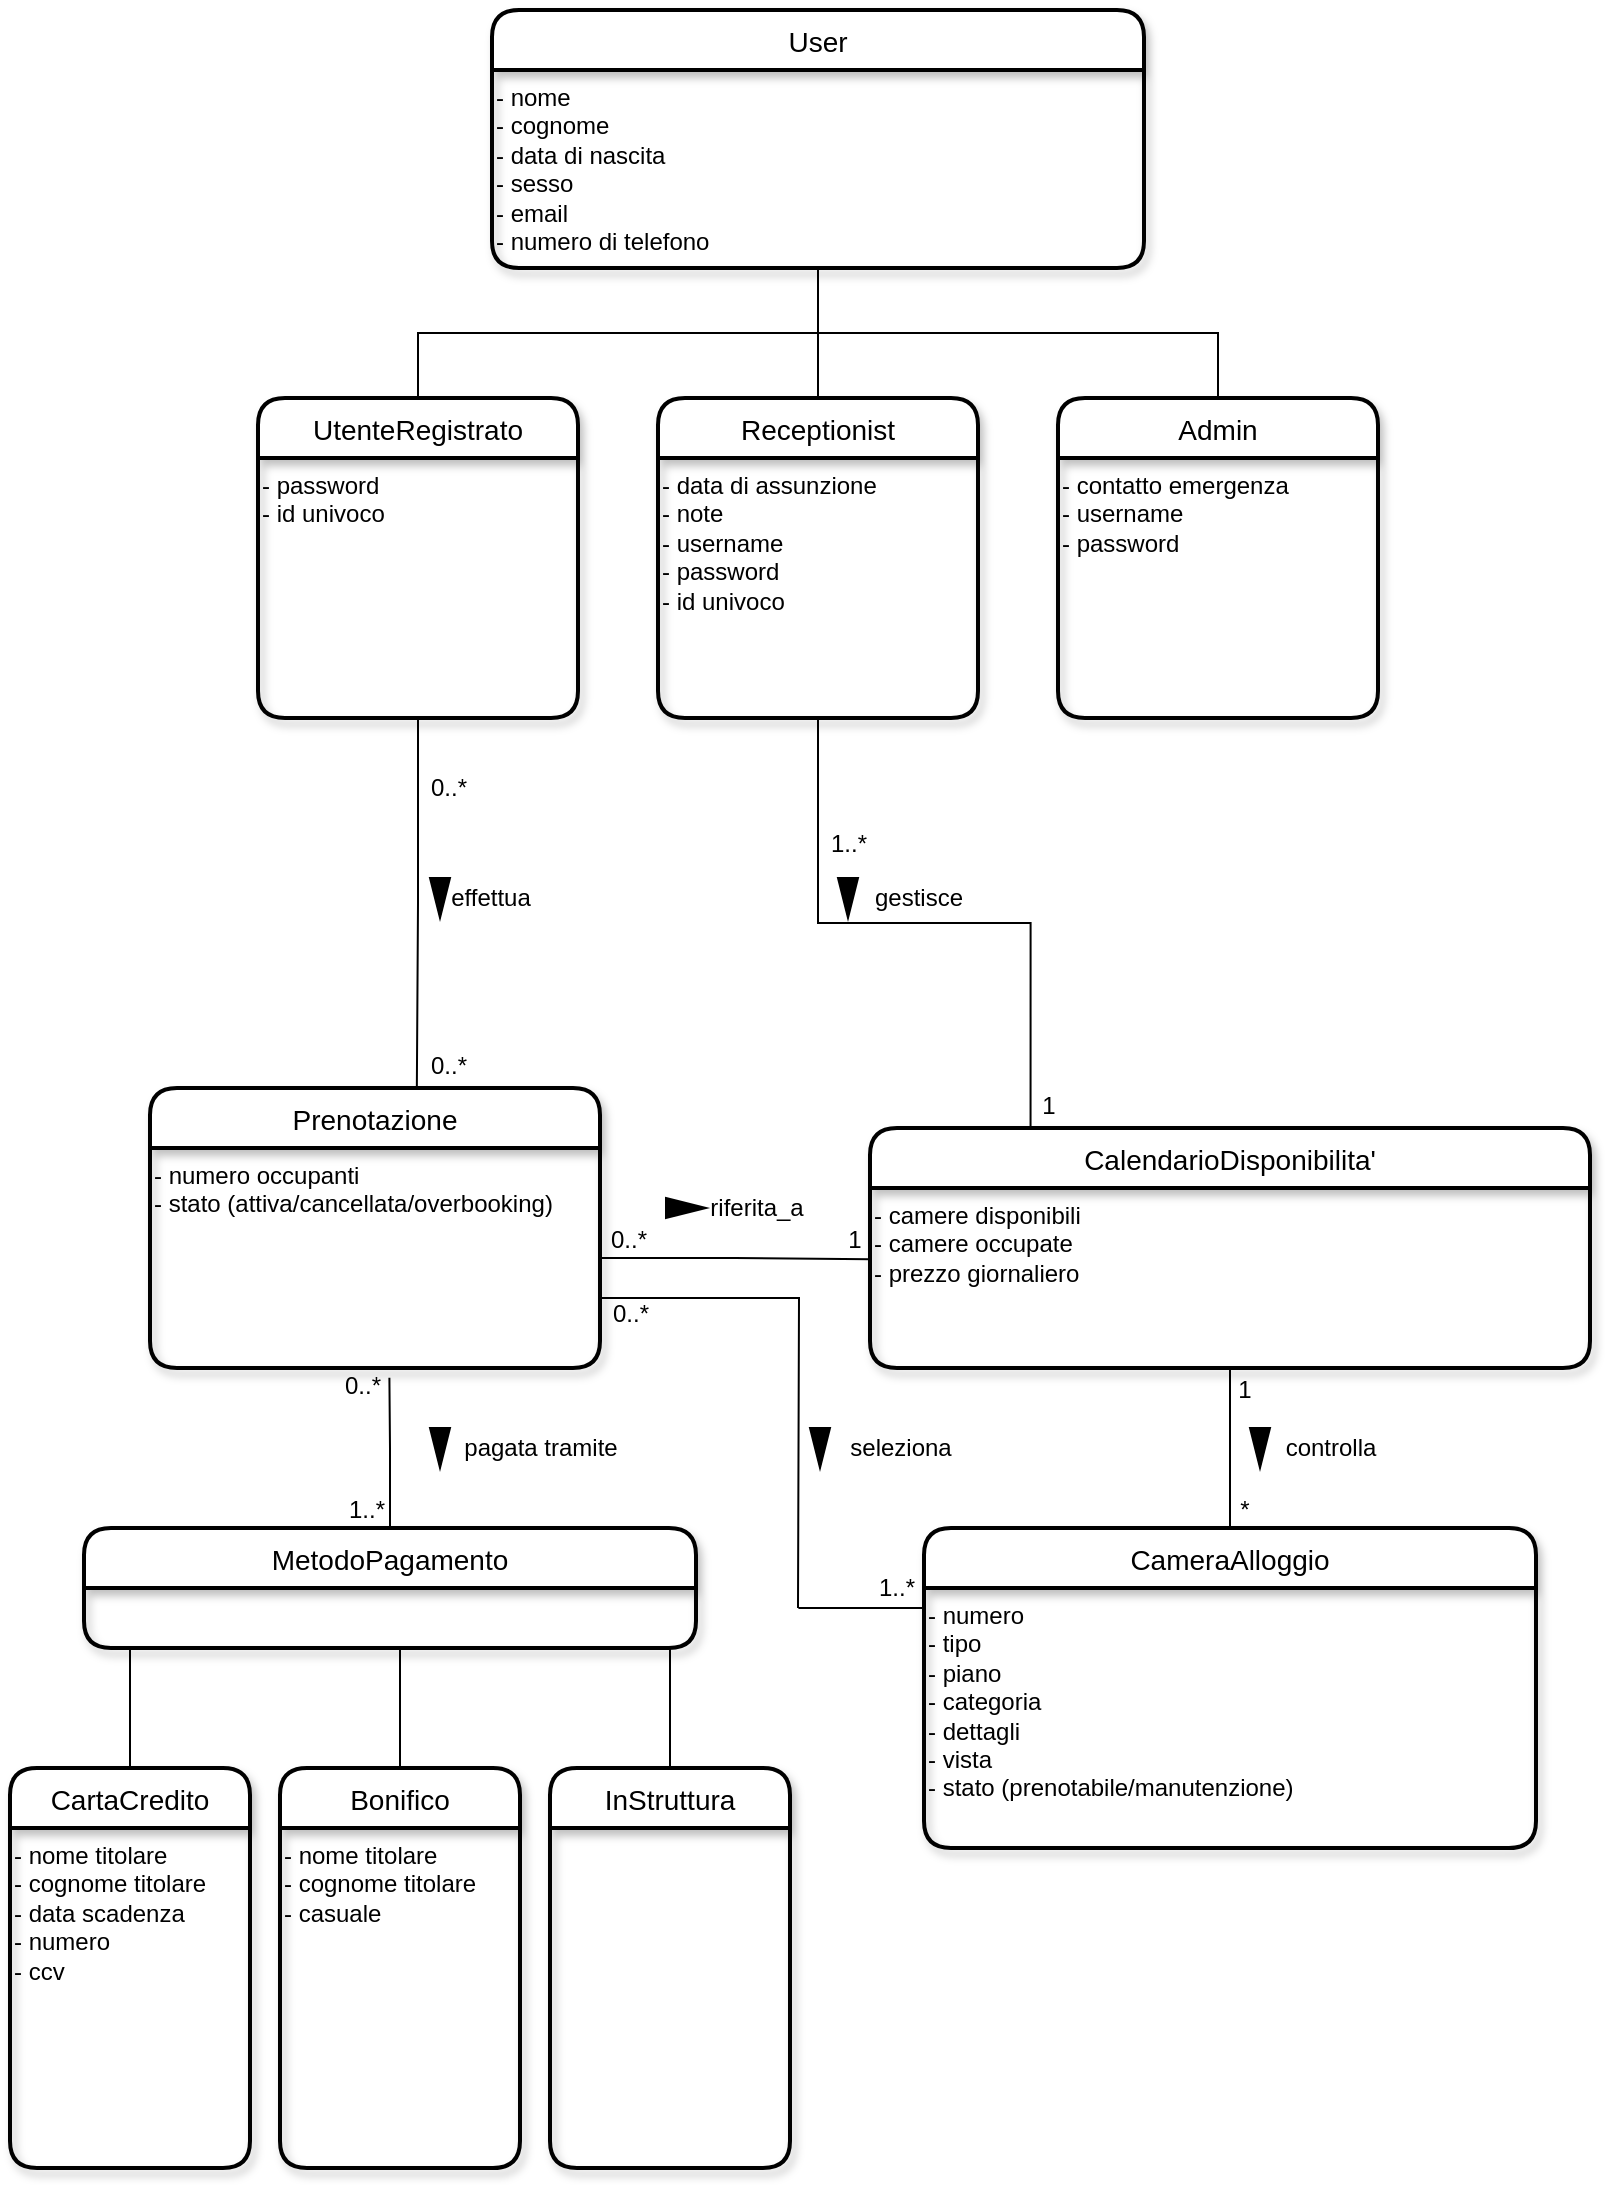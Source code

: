 <mxfile version="17.4.6" type="github">
  <diagram id="Lk_EI4CYU3kLC5U5zO_d" name="Page-1">
    <mxGraphModel dx="1038" dy="553" grid="0" gridSize="10" guides="1" tooltips="1" connect="1" arrows="1" fold="1" page="1" pageScale="1" pageWidth="827" pageHeight="1169" background="none" math="0" shadow="0">
      <root>
        <mxCell id="0" />
        <mxCell id="1" parent="0" />
        <mxCell id="JeV1txEWlBGmem2Ouphh-2" value="User" style="swimlane;childLayout=stackLayout;horizontal=1;startSize=30;horizontalStack=0;rounded=1;fontSize=14;fontStyle=0;strokeWidth=2;resizeParent=0;resizeLast=1;shadow=1;dashed=0;align=center;gradientColor=none;" parent="1" vertex="1">
          <mxGeometry x="260" y="72" width="326" height="129" as="geometry">
            <mxRectangle x="334" y="40" width="70" height="30" as="alternateBounds" />
          </mxGeometry>
        </mxCell>
        <mxCell id="fF6uDWlk83DuF6IXU6-m-5" value="&lt;span&gt;- nome&lt;/span&gt;&lt;br&gt;&lt;span&gt;- cognome&lt;/span&gt;&lt;br&gt;&lt;span&gt;- data di nascita&lt;/span&gt;&lt;br&gt;&lt;span&gt;- sesso&lt;/span&gt;&lt;br&gt;&lt;span&gt;- email&lt;/span&gt;&lt;br&gt;&lt;span&gt;- numero di telefono&lt;/span&gt;" style="text;html=1;align=left;verticalAlign=top;resizable=0;points=[];autosize=1;strokeColor=none;fillColor=none;" parent="JeV1txEWlBGmem2Ouphh-2" vertex="1">
          <mxGeometry y="30" width="326" height="99" as="geometry" />
        </mxCell>
        <mxCell id="l8wX_0Qu8CBymqKlJUEb-30" style="edgeStyle=orthogonalEdgeStyle;rounded=0;orthogonalLoop=1;jettySize=auto;html=1;exitX=0.5;exitY=0;exitDx=0;exitDy=0;entryX=0.5;entryY=1;entryDx=0;entryDy=0;endArrow=none;endFill=0;" parent="1" source="JeV1txEWlBGmem2Ouphh-8" target="JeV1txEWlBGmem2Ouphh-2" edge="1">
          <mxGeometry relative="1" as="geometry" />
        </mxCell>
        <mxCell id="l8wX_0Qu8CBymqKlJUEb-31" style="edgeStyle=orthogonalEdgeStyle;rounded=0;orthogonalLoop=1;jettySize=auto;html=1;exitX=0.5;exitY=0;exitDx=0;exitDy=0;entryX=0.5;entryY=1;entryDx=0;entryDy=0;endArrow=none;endFill=0;" parent="1" source="JeV1txEWlBGmem2Ouphh-9" target="JeV1txEWlBGmem2Ouphh-2" edge="1">
          <mxGeometry relative="1" as="geometry" />
        </mxCell>
        <mxCell id="JeV1txEWlBGmem2Ouphh-9" value="Receptionist" style="swimlane;childLayout=stackLayout;horizontal=1;startSize=30;horizontalStack=0;rounded=1;fontSize=14;fontStyle=0;strokeWidth=2;resizeParent=0;resizeLast=1;shadow=1;dashed=0;align=center;gradientColor=none;" parent="1" vertex="1">
          <mxGeometry x="343" y="266" width="160" height="160" as="geometry" />
        </mxCell>
        <mxCell id="MB48RITWyxrm8_n9HD4J-6" value="- data di assunzione&lt;br&gt;- note&lt;br&gt;- username&lt;br&gt;- password&lt;br&gt;- id univoco" style="text;html=1;align=left;verticalAlign=top;resizable=0;points=[];autosize=1;strokeColor=none;fillColor=none;" parent="JeV1txEWlBGmem2Ouphh-9" vertex="1">
          <mxGeometry y="30" width="160" height="130" as="geometry" />
        </mxCell>
        <mxCell id="l8wX_0Qu8CBymqKlJUEb-32" style="edgeStyle=orthogonalEdgeStyle;rounded=0;orthogonalLoop=1;jettySize=auto;html=1;exitX=0.5;exitY=0;exitDx=0;exitDy=0;entryX=0.5;entryY=1;entryDx=0;entryDy=0;endArrow=none;endFill=0;" parent="1" source="JeV1txEWlBGmem2Ouphh-10" target="JeV1txEWlBGmem2Ouphh-2" edge="1">
          <mxGeometry relative="1" as="geometry" />
        </mxCell>
        <mxCell id="JeV1txEWlBGmem2Ouphh-10" value="Admin" style="swimlane;childLayout=stackLayout;horizontal=1;startSize=30;horizontalStack=0;rounded=1;fontSize=14;fontStyle=0;strokeWidth=2;resizeParent=0;resizeLast=1;shadow=1;dashed=0;align=center;gradientColor=none;" parent="1" vertex="1">
          <mxGeometry x="543" y="266" width="160" height="160" as="geometry" />
        </mxCell>
        <mxCell id="MB48RITWyxrm8_n9HD4J-7" value="- contatto emergenza&lt;br&gt;- username&lt;br&gt;- password" style="text;html=1;align=left;verticalAlign=top;resizable=0;points=[];autosize=1;strokeColor=none;fillColor=none;" parent="JeV1txEWlBGmem2Ouphh-10" vertex="1">
          <mxGeometry y="30" width="160" height="130" as="geometry" />
        </mxCell>
        <mxCell id="GMa8dljinRbpCNh-_MKq-5" style="edgeStyle=orthogonalEdgeStyle;rounded=0;orthogonalLoop=1;jettySize=auto;html=1;exitX=0;exitY=0.25;exitDx=0;exitDy=0;endArrow=none;endFill=0;" edge="1" parent="1" source="JeV1txEWlBGmem2Ouphh-17">
          <mxGeometry relative="1" as="geometry">
            <mxPoint x="413.2" y="871" as="targetPoint" />
          </mxGeometry>
        </mxCell>
        <mxCell id="JeV1txEWlBGmem2Ouphh-17" value="CameraAlloggio" style="swimlane;childLayout=stackLayout;horizontal=1;startSize=30;horizontalStack=0;rounded=1;fontSize=14;fontStyle=0;strokeWidth=2;resizeParent=0;resizeLast=1;shadow=1;dashed=0;align=center;gradientColor=none;" parent="1" vertex="1">
          <mxGeometry x="476" y="831" width="306" height="160" as="geometry" />
        </mxCell>
        <mxCell id="l8wX_0Qu8CBymqKlJUEb-41" value="- numero&lt;br&gt;- tipo&amp;nbsp;&lt;br&gt;- piano&lt;br&gt;- categoria&lt;br&gt;- dettagli&lt;br&gt;- vista&lt;br&gt;- stato (prenotabile/manutenzione)" style="text;html=1;align=left;verticalAlign=top;resizable=0;points=[];autosize=1;strokeColor=none;fillColor=none;" parent="JeV1txEWlBGmem2Ouphh-17" vertex="1">
          <mxGeometry y="30" width="306" height="130" as="geometry" />
        </mxCell>
        <mxCell id="l8wX_0Qu8CBymqKlJUEb-38" style="edgeStyle=orthogonalEdgeStyle;rounded=0;orthogonalLoop=1;jettySize=auto;html=1;entryX=0.5;entryY=0;entryDx=0;entryDy=0;endArrow=none;endFill=0;" parent="1" source="JeV1txEWlBGmem2Ouphh-18" target="JeV1txEWlBGmem2Ouphh-17" edge="1">
          <mxGeometry relative="1" as="geometry" />
        </mxCell>
        <mxCell id="JeV1txEWlBGmem2Ouphh-18" value="CalendarioDisponibilita&#39;" style="swimlane;childLayout=stackLayout;horizontal=1;startSize=30;horizontalStack=0;rounded=1;fontSize=14;fontStyle=0;strokeWidth=2;resizeParent=0;resizeLast=1;shadow=1;dashed=0;align=center;gradientColor=none;" parent="1" vertex="1">
          <mxGeometry x="449" y="631" width="360" height="120" as="geometry">
            <mxRectangle x="440" y="520" width="180" height="30" as="alternateBounds" />
          </mxGeometry>
        </mxCell>
        <mxCell id="l8wX_0Qu8CBymqKlJUEb-42" value="- camere disponibili&lt;br&gt;- camere occupate&lt;br&gt;- prezzo giornaliero" style="text;html=1;align=left;verticalAlign=top;resizable=0;points=[];autosize=1;strokeColor=none;fillColor=none;" parent="JeV1txEWlBGmem2Ouphh-18" vertex="1">
          <mxGeometry y="30" width="360" height="90" as="geometry" />
        </mxCell>
        <mxCell id="GMa8dljinRbpCNh-_MKq-1" style="edgeStyle=orthogonalEdgeStyle;rounded=0;orthogonalLoop=1;jettySize=auto;html=1;exitX=1;exitY=0.75;exitDx=0;exitDy=0;endArrow=none;endFill=0;" edge="1" parent="1" source="JeV1txEWlBGmem2Ouphh-80">
          <mxGeometry relative="1" as="geometry">
            <mxPoint x="413" y="871" as="targetPoint" />
          </mxGeometry>
        </mxCell>
        <mxCell id="JeV1txEWlBGmem2Ouphh-80" value="Prenotazione" style="swimlane;childLayout=stackLayout;horizontal=1;startSize=30;horizontalStack=0;rounded=1;fontSize=14;fontStyle=0;strokeWidth=2;resizeParent=0;resizeLast=1;shadow=1;dashed=0;align=center;gradientColor=none;" parent="1" vertex="1">
          <mxGeometry x="89" y="611" width="225" height="140" as="geometry" />
        </mxCell>
        <mxCell id="l8wX_0Qu8CBymqKlJUEb-43" value="- numero occupanti&lt;br&gt;- stato (attiva/cancellata/overbooking)" style="text;html=1;align=left;verticalAlign=top;resizable=0;points=[];autosize=1;strokeColor=none;fillColor=none;" parent="JeV1txEWlBGmem2Ouphh-80" vertex="1">
          <mxGeometry y="30" width="225" height="110" as="geometry" />
        </mxCell>
        <mxCell id="l8wX_0Qu8CBymqKlJUEb-3" value="" style="triangle;whiteSpace=wrap;html=1;direction=south;fillColor=#000000;" parent="1" vertex="1">
          <mxGeometry x="229" y="506" width="10" height="20" as="geometry" />
        </mxCell>
        <mxCell id="l8wX_0Qu8CBymqKlJUEb-4" value="effettua" style="text;html=1;align=center;verticalAlign=middle;resizable=0;points=[];autosize=1;strokeColor=none;fillColor=none;" parent="1" vertex="1">
          <mxGeometry x="229" y="506" width="60" height="20" as="geometry" />
        </mxCell>
        <mxCell id="l8wX_0Qu8CBymqKlJUEb-45" style="edgeStyle=orthogonalEdgeStyle;rounded=0;orthogonalLoop=1;jettySize=auto;html=1;exitX=0.5;exitY=0;exitDx=0;exitDy=0;entryX=0.532;entryY=1.044;entryDx=0;entryDy=0;entryPerimeter=0;endArrow=none;endFill=0;" parent="1" source="l8wX_0Qu8CBymqKlJUEb-11" target="l8wX_0Qu8CBymqKlJUEb-43" edge="1">
          <mxGeometry relative="1" as="geometry" />
        </mxCell>
        <mxCell id="l8wX_0Qu8CBymqKlJUEb-11" value="MetodoPagamento" style="swimlane;childLayout=stackLayout;horizontal=1;startSize=30;horizontalStack=0;rounded=1;fontSize=14;fontStyle=0;strokeWidth=2;resizeParent=0;resizeLast=1;shadow=1;dashed=0;align=center;gradientColor=none;" parent="1" vertex="1">
          <mxGeometry x="56" y="831" width="306" height="60" as="geometry" />
        </mxCell>
        <mxCell id="l8wX_0Qu8CBymqKlJUEb-16" style="edgeStyle=orthogonalEdgeStyle;rounded=0;orthogonalLoop=1;jettySize=auto;html=1;exitX=0.5;exitY=0;exitDx=0;exitDy=0;endArrow=none;endFill=0;" parent="1" source="l8wX_0Qu8CBymqKlJUEb-12" edge="1">
          <mxGeometry relative="1" as="geometry">
            <mxPoint x="79" y="891" as="targetPoint" />
          </mxGeometry>
        </mxCell>
        <mxCell id="l8wX_0Qu8CBymqKlJUEb-12" value="CartaCredito" style="swimlane;childLayout=stackLayout;horizontal=1;startSize=30;horizontalStack=0;rounded=1;fontSize=14;fontStyle=0;strokeWidth=2;resizeParent=0;resizeLast=1;shadow=1;dashed=0;align=center;gradientColor=none;" parent="1" vertex="1">
          <mxGeometry x="19" y="951" width="120" height="200" as="geometry" />
        </mxCell>
        <mxCell id="l8wX_0Qu8CBymqKlJUEb-39" value="- nome titolare&lt;br&gt;- cognome titolare&lt;br&gt;- data scadenza&lt;br&gt;- numero&lt;br&gt;&lt;div&gt;&lt;span&gt;- ccv&lt;/span&gt;&lt;/div&gt;" style="text;html=1;align=left;verticalAlign=top;resizable=0;points=[];autosize=1;strokeColor=none;fillColor=none;" parent="l8wX_0Qu8CBymqKlJUEb-12" vertex="1">
          <mxGeometry y="30" width="120" height="170" as="geometry" />
        </mxCell>
        <mxCell id="l8wX_0Qu8CBymqKlJUEb-17" style="edgeStyle=orthogonalEdgeStyle;rounded=0;orthogonalLoop=1;jettySize=auto;html=1;exitX=0.5;exitY=0;exitDx=0;exitDy=0;endArrow=none;endFill=0;" parent="1" source="l8wX_0Qu8CBymqKlJUEb-13" edge="1">
          <mxGeometry relative="1" as="geometry">
            <mxPoint x="214" y="891" as="targetPoint" />
          </mxGeometry>
        </mxCell>
        <mxCell id="l8wX_0Qu8CBymqKlJUEb-13" value="Bonifico" style="swimlane;childLayout=stackLayout;horizontal=1;startSize=30;horizontalStack=0;rounded=1;fontSize=14;fontStyle=0;strokeWidth=2;resizeParent=0;resizeLast=1;shadow=1;dashed=0;align=center;gradientColor=none;" parent="1" vertex="1">
          <mxGeometry x="154" y="951" width="120" height="200" as="geometry" />
        </mxCell>
        <mxCell id="l8wX_0Qu8CBymqKlJUEb-40" value="- nome titolare&lt;br&gt;- cognome titolare&lt;br&gt;- casuale" style="text;html=1;align=left;verticalAlign=top;resizable=0;points=[];autosize=1;strokeColor=none;fillColor=none;" parent="l8wX_0Qu8CBymqKlJUEb-13" vertex="1">
          <mxGeometry y="30" width="120" height="170" as="geometry" />
        </mxCell>
        <mxCell id="l8wX_0Qu8CBymqKlJUEb-18" style="edgeStyle=orthogonalEdgeStyle;rounded=0;orthogonalLoop=1;jettySize=auto;html=1;exitX=0.5;exitY=0;exitDx=0;exitDy=0;endArrow=none;endFill=0;" parent="1" source="l8wX_0Qu8CBymqKlJUEb-14" edge="1">
          <mxGeometry relative="1" as="geometry">
            <mxPoint x="349" y="891" as="targetPoint" />
          </mxGeometry>
        </mxCell>
        <mxCell id="l8wX_0Qu8CBymqKlJUEb-14" value="InStruttura" style="swimlane;childLayout=stackLayout;horizontal=1;startSize=30;horizontalStack=0;rounded=1;fontSize=14;fontStyle=0;strokeWidth=2;resizeParent=0;resizeLast=1;shadow=1;dashed=0;align=center;gradientColor=none;" parent="1" vertex="1">
          <mxGeometry x="289" y="951" width="120" height="200" as="geometry" />
        </mxCell>
        <mxCell id="l8wX_0Qu8CBymqKlJUEb-20" style="edgeStyle=orthogonalEdgeStyle;rounded=0;orthogonalLoop=1;jettySize=auto;html=1;entryX=0.223;entryY=0;entryDx=0;entryDy=0;entryPerimeter=0;endArrow=none;endFill=0;" parent="1" source="MB48RITWyxrm8_n9HD4J-6" target="JeV1txEWlBGmem2Ouphh-18" edge="1">
          <mxGeometry relative="1" as="geometry" />
        </mxCell>
        <mxCell id="l8wX_0Qu8CBymqKlJUEb-21" value="" style="triangle;whiteSpace=wrap;html=1;direction=south;fillColor=#000000;" parent="1" vertex="1">
          <mxGeometry x="433" y="506" width="10" height="20" as="geometry" />
        </mxCell>
        <mxCell id="l8wX_0Qu8CBymqKlJUEb-22" value="gestisce" style="text;html=1;align=center;verticalAlign=middle;resizable=0;points=[];autosize=1;strokeColor=none;fillColor=none;" parent="1" vertex="1">
          <mxGeometry x="443" y="506" width="60" height="20" as="geometry" />
        </mxCell>
        <mxCell id="l8wX_0Qu8CBymqKlJUEb-25" value="" style="triangle;whiteSpace=wrap;html=1;direction=south;fillColor=#000000;" parent="1" vertex="1">
          <mxGeometry x="229" y="781" width="10" height="20" as="geometry" />
        </mxCell>
        <mxCell id="l8wX_0Qu8CBymqKlJUEb-26" value="pagata tramite" style="text;html=1;align=center;verticalAlign=middle;resizable=0;points=[];autosize=1;strokeColor=none;fillColor=none;" parent="1" vertex="1">
          <mxGeometry x="239" y="781" width="90" height="20" as="geometry" />
        </mxCell>
        <mxCell id="l8wX_0Qu8CBymqKlJUEb-33" value="" style="triangle;whiteSpace=wrap;html=1;direction=south;fillColor=#000000;rotation=-90;" parent="1" vertex="1">
          <mxGeometry x="352" y="661" width="10" height="20" as="geometry" />
        </mxCell>
        <mxCell id="l8wX_0Qu8CBymqKlJUEb-34" value="riferita_a" style="text;html=1;align=center;verticalAlign=middle;resizable=0;points=[];autosize=1;strokeColor=none;fillColor=none;" parent="1" vertex="1">
          <mxGeometry x="362" y="661" width="60" height="20" as="geometry" />
        </mxCell>
        <mxCell id="l8wX_0Qu8CBymqKlJUEb-36" value="" style="triangle;whiteSpace=wrap;html=1;direction=south;fillColor=#000000;" parent="1" vertex="1">
          <mxGeometry x="639" y="781" width="10" height="20" as="geometry" />
        </mxCell>
        <mxCell id="l8wX_0Qu8CBymqKlJUEb-37" value="controlla" style="text;html=1;align=center;verticalAlign=middle;resizable=0;points=[];autosize=1;strokeColor=none;fillColor=none;" parent="1" vertex="1">
          <mxGeometry x="649" y="781" width="60" height="20" as="geometry" />
        </mxCell>
        <mxCell id="l8wX_0Qu8CBymqKlJUEb-48" style="edgeStyle=orthogonalEdgeStyle;rounded=0;orthogonalLoop=1;jettySize=auto;html=1;entryX=0.001;entryY=0.396;entryDx=0;entryDy=0;entryPerimeter=0;endArrow=none;endFill=0;" parent="1" source="l8wX_0Qu8CBymqKlJUEb-43" target="l8wX_0Qu8CBymqKlJUEb-42" edge="1">
          <mxGeometry relative="1" as="geometry" />
        </mxCell>
        <mxCell id="l8wX_0Qu8CBymqKlJUEb-53" value="0..*" style="text;html=1;align=center;verticalAlign=middle;resizable=0;points=[];autosize=1;strokeColor=none;fillColor=none;" parent="1" vertex="1">
          <mxGeometry x="224" y="452" width="28" height="18" as="geometry" />
        </mxCell>
        <mxCell id="l8wX_0Qu8CBymqKlJUEb-54" value="0..*" style="text;html=1;align=center;verticalAlign=middle;resizable=0;points=[];autosize=1;strokeColor=none;fillColor=none;" parent="1" vertex="1">
          <mxGeometry x="224" y="591" width="28" height="18" as="geometry" />
        </mxCell>
        <mxCell id="l8wX_0Qu8CBymqKlJUEb-55" value="1..*" style="text;html=1;align=center;verticalAlign=middle;resizable=0;points=[];autosize=1;strokeColor=none;fillColor=none;" parent="1" vertex="1">
          <mxGeometry x="424" y="480" width="28" height="18" as="geometry" />
        </mxCell>
        <mxCell id="l8wX_0Qu8CBymqKlJUEb-56" value="1" style="text;html=1;align=center;verticalAlign=middle;resizable=0;points=[];autosize=1;strokeColor=none;fillColor=none;" parent="1" vertex="1">
          <mxGeometry x="530" y="611" width="16" height="18" as="geometry" />
        </mxCell>
        <mxCell id="l8wX_0Qu8CBymqKlJUEb-57" value="0..*" style="text;html=1;align=center;verticalAlign=middle;resizable=0;points=[];autosize=1;strokeColor=none;fillColor=none;" parent="1" vertex="1">
          <mxGeometry x="181" y="751" width="28" height="18" as="geometry" />
        </mxCell>
        <mxCell id="l8wX_0Qu8CBymqKlJUEb-58" value="1..*" style="text;html=1;align=center;verticalAlign=middle;resizable=0;points=[];autosize=1;strokeColor=none;fillColor=none;" parent="1" vertex="1">
          <mxGeometry x="183" y="813" width="28" height="18" as="geometry" />
        </mxCell>
        <mxCell id="l8wX_0Qu8CBymqKlJUEb-59" value="0..*" style="text;html=1;align=center;verticalAlign=middle;resizable=0;points=[];autosize=1;strokeColor=none;fillColor=none;" parent="1" vertex="1">
          <mxGeometry x="314" y="678" width="28" height="18" as="geometry" />
        </mxCell>
        <mxCell id="l8wX_0Qu8CBymqKlJUEb-60" value="1" style="text;html=1;align=center;verticalAlign=middle;resizable=0;points=[];autosize=1;strokeColor=none;fillColor=none;" parent="1" vertex="1">
          <mxGeometry x="433" y="678" width="16" height="18" as="geometry" />
        </mxCell>
        <mxCell id="l8wX_0Qu8CBymqKlJUEb-61" value="1" style="text;html=1;align=center;verticalAlign=middle;resizable=0;points=[];autosize=1;strokeColor=none;fillColor=none;" parent="1" vertex="1">
          <mxGeometry x="628" y="753" width="16" height="18" as="geometry" />
        </mxCell>
        <mxCell id="l8wX_0Qu8CBymqKlJUEb-62" value="*" style="text;html=1;align=center;verticalAlign=middle;resizable=0;points=[];autosize=1;strokeColor=none;fillColor=none;" parent="1" vertex="1">
          <mxGeometry x="628.5" y="813" width="15" height="18" as="geometry" />
        </mxCell>
        <mxCell id="fF6uDWlk83DuF6IXU6-m-2" style="edgeStyle=orthogonalEdgeStyle;rounded=0;orthogonalLoop=1;jettySize=auto;html=1;entryX=0.593;entryY=-0.001;entryDx=0;entryDy=0;entryPerimeter=0;endArrow=none;endFill=0;" parent="1" source="MB48RITWyxrm8_n9HD4J-2" target="JeV1txEWlBGmem2Ouphh-80" edge="1">
          <mxGeometry relative="1" as="geometry" />
        </mxCell>
        <mxCell id="JeV1txEWlBGmem2Ouphh-8" value="UtenteRegistrato" style="swimlane;childLayout=stackLayout;horizontal=1;startSize=30;horizontalStack=0;rounded=1;fontSize=14;fontStyle=0;strokeWidth=2;resizeParent=0;resizeLast=1;shadow=1;dashed=0;align=center;gradientColor=none;" parent="1" vertex="1">
          <mxGeometry x="143" y="266" width="160" height="160" as="geometry">
            <mxRectangle x="240" y="160" width="180" height="30" as="alternateBounds" />
          </mxGeometry>
        </mxCell>
        <mxCell id="MB48RITWyxrm8_n9HD4J-2" value="- password&lt;br&gt;- id univoco&lt;br&gt;&lt;div&gt;&lt;br&gt;&lt;/div&gt;" style="text;html=1;align=left;verticalAlign=top;resizable=0;points=[];autosize=1;strokeColor=none;fillColor=none;" parent="JeV1txEWlBGmem2Ouphh-8" vertex="1">
          <mxGeometry y="30" width="160" height="130" as="geometry" />
        </mxCell>
        <mxCell id="GMa8dljinRbpCNh-_MKq-3" value="" style="triangle;whiteSpace=wrap;html=1;direction=south;fillColor=#000000;" vertex="1" parent="1">
          <mxGeometry x="419" y="781" width="10" height="20" as="geometry" />
        </mxCell>
        <mxCell id="GMa8dljinRbpCNh-_MKq-4" value="seleziona" style="text;html=1;align=center;verticalAlign=middle;resizable=0;points=[];autosize=1;strokeColor=none;fillColor=none;" vertex="1" parent="1">
          <mxGeometry x="433" y="782" width="61" height="18" as="geometry" />
        </mxCell>
        <mxCell id="GMa8dljinRbpCNh-_MKq-6" value="0..*" style="text;html=1;align=center;verticalAlign=middle;resizable=0;points=[];autosize=1;strokeColor=none;fillColor=none;" vertex="1" parent="1">
          <mxGeometry x="315" y="715" width="28" height="18" as="geometry" />
        </mxCell>
        <mxCell id="GMa8dljinRbpCNh-_MKq-7" value="1..*" style="text;html=1;align=center;verticalAlign=middle;resizable=0;points=[];autosize=1;strokeColor=none;fillColor=none;" vertex="1" parent="1">
          <mxGeometry x="448" y="852" width="28" height="18" as="geometry" />
        </mxCell>
      </root>
    </mxGraphModel>
  </diagram>
</mxfile>
